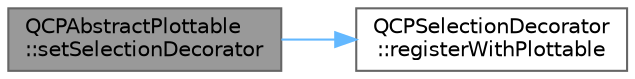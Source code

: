 digraph "QCPAbstractPlottable::setSelectionDecorator"
{
 // LATEX_PDF_SIZE
  bgcolor="transparent";
  edge [fontname=Helvetica,fontsize=10,labelfontname=Helvetica,labelfontsize=10];
  node [fontname=Helvetica,fontsize=10,shape=box,height=0.2,width=0.4];
  rankdir="LR";
  Node1 [label="QCPAbstractPlottable\l::setSelectionDecorator",height=0.2,width=0.4,color="gray40", fillcolor="grey60", style="filled", fontcolor="black",tooltip=" "];
  Node1 -> Node2 [color="steelblue1",style="solid"];
  Node2 [label="QCPSelectionDecorator\l::registerWithPlottable",height=0.2,width=0.4,color="grey40", fillcolor="white", style="filled",URL="$class_q_c_p_selection_decorator.html#af66cb39e308da0285ae5d533e1e85027",tooltip=" "];
}
